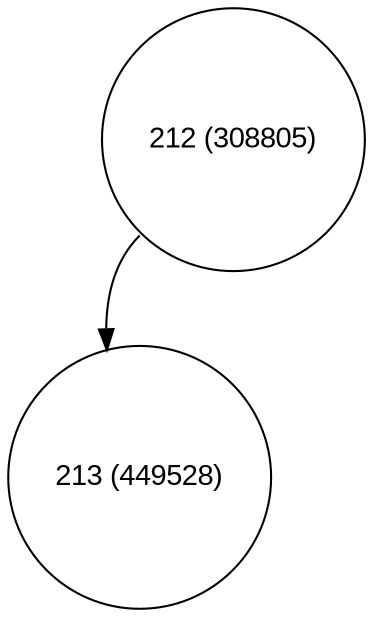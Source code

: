 digraph move_up {
	node [fontname="Arial", shape="circle", width=0.5]; 

	0 [label = "212 (308805)"];
	0:sw -> 1;
	1 [label = "213 (449528)"];
}
